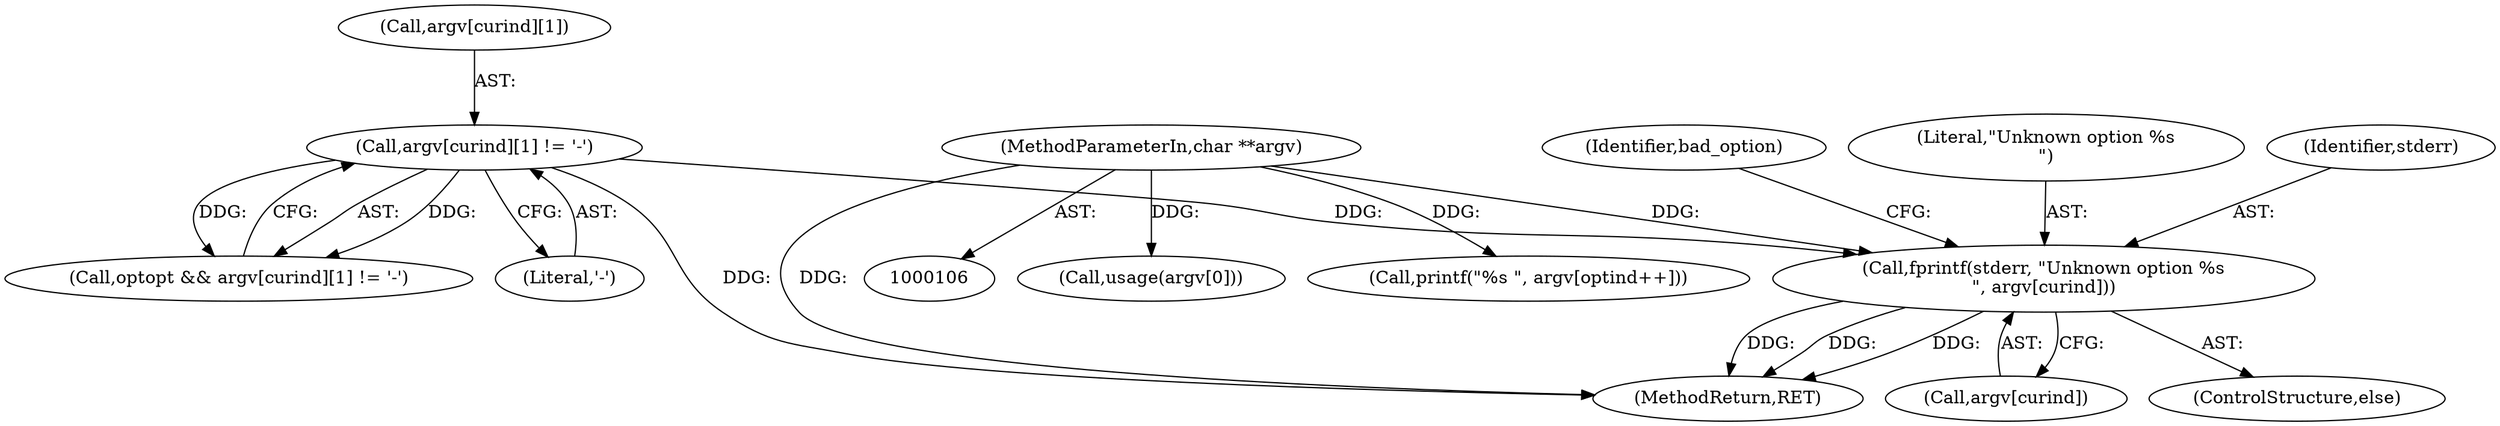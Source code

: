 digraph "0_keepalived_c6247a9ef2c7b33244ab1d3aa5d629ec49f0a067_2@API" {
"1000675" [label="(Call,fprintf(stderr, \"Unknown option %s\n\", argv[curind]))"];
"1000663" [label="(Call,argv[curind][1] != '-')"];
"1000108" [label="(MethodParameterIn,char **argv)"];
"1000661" [label="(Call,optopt && argv[curind][1] != '-')"];
"1000663" [label="(Call,argv[curind][1] != '-')"];
"1000674" [label="(ControlStructure,else)"];
"1000675" [label="(Call,fprintf(stderr, \"Unknown option %s\n\", argv[curind]))"];
"1000669" [label="(Literal,'-')"];
"1000682" [label="(Identifier,bad_option)"];
"1000664" [label="(Call,argv[curind][1])"];
"1000678" [label="(Call,argv[curind])"];
"1000677" [label="(Literal,\"Unknown option %s\n\")"];
"1000257" [label="(Call,usage(argv[0]))"];
"1000731" [label="(Call,printf(\"%s \", argv[optind++]))"];
"1000676" [label="(Identifier,stderr)"];
"1000745" [label="(MethodReturn,RET)"];
"1000108" [label="(MethodParameterIn,char **argv)"];
"1000675" -> "1000674"  [label="AST: "];
"1000675" -> "1000678"  [label="CFG: "];
"1000676" -> "1000675"  [label="AST: "];
"1000677" -> "1000675"  [label="AST: "];
"1000678" -> "1000675"  [label="AST: "];
"1000682" -> "1000675"  [label="CFG: "];
"1000675" -> "1000745"  [label="DDG: "];
"1000675" -> "1000745"  [label="DDG: "];
"1000675" -> "1000745"  [label="DDG: "];
"1000663" -> "1000675"  [label="DDG: "];
"1000108" -> "1000675"  [label="DDG: "];
"1000663" -> "1000661"  [label="AST: "];
"1000663" -> "1000669"  [label="CFG: "];
"1000664" -> "1000663"  [label="AST: "];
"1000669" -> "1000663"  [label="AST: "];
"1000661" -> "1000663"  [label="CFG: "];
"1000663" -> "1000745"  [label="DDG: "];
"1000663" -> "1000661"  [label="DDG: "];
"1000663" -> "1000661"  [label="DDG: "];
"1000108" -> "1000106"  [label="AST: "];
"1000108" -> "1000745"  [label="DDG: "];
"1000108" -> "1000257"  [label="DDG: "];
"1000108" -> "1000731"  [label="DDG: "];
}

